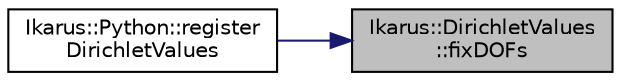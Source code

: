 digraph "Ikarus::DirichletValues::fixDOFs"
{
 // LATEX_PDF_SIZE
  edge [fontname="Helvetica",fontsize="10",labelfontname="Helvetica",labelfontsize="10"];
  node [fontname="Helvetica",fontsize="10",shape=record];
  rankdir="RL";
  Node1 [label="Ikarus::DirichletValues\l::fixDOFs",height=0.2,width=0.4,color="black", fillcolor="grey75", style="filled", fontcolor="black",tooltip="Function to fix (set boolean values to true or false) degrees of freedom."];
  Node1 -> Node2 [dir="back",color="midnightblue",fontsize="10",style="solid",fontname="Helvetica"];
  Node2 [label="Ikarus::Python::register\lDirichletValues",height=0.2,width=0.4,color="black", fillcolor="white", style="filled",URL="$a00367.html#ga39b6df6adfe4858b13ac71f5830f29f6",tooltip="Register Python bindings for a DirichletValues class."];
}
